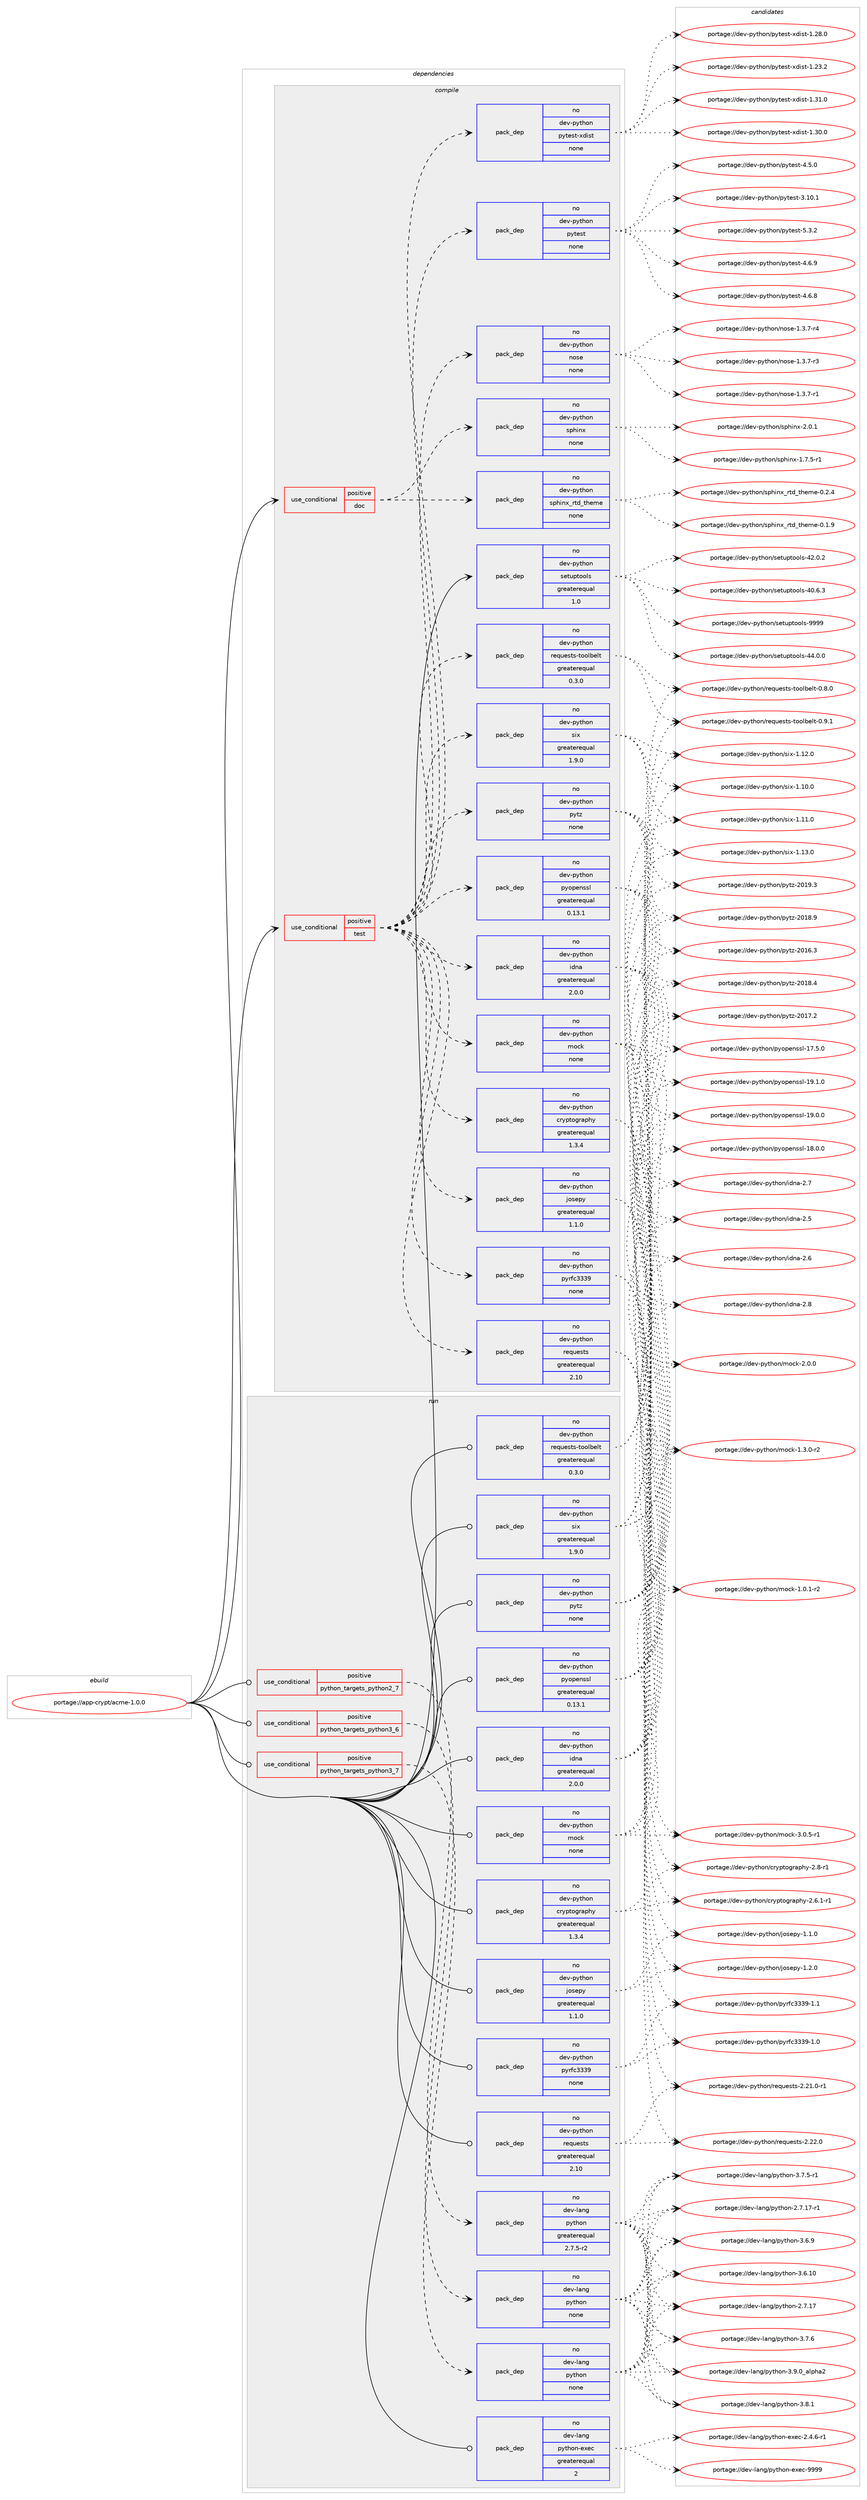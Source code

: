 digraph prolog {

# *************
# Graph options
# *************

newrank=true;
concentrate=true;
compound=true;
graph [rankdir=LR,fontname=Helvetica,fontsize=10,ranksep=1.5];#, ranksep=2.5, nodesep=0.2];
edge  [arrowhead=vee];
node  [fontname=Helvetica,fontsize=10];

# **********
# The ebuild
# **********

subgraph cluster_leftcol {
color=gray;
label=<<i>ebuild</i>>;
id [label="portage://app-crypt/acme-1.0.0", color=red, width=4, href="../app-crypt/acme-1.0.0.svg"];
}

# ****************
# The dependencies
# ****************

subgraph cluster_midcol {
color=gray;
label=<<i>dependencies</i>>;
subgraph cluster_compile {
fillcolor="#eeeeee";
style=filled;
label=<<i>compile</i>>;
subgraph cond151741 {
dependency644064 [label=<<TABLE BORDER="0" CELLBORDER="1" CELLSPACING="0" CELLPADDING="4"><TR><TD ROWSPAN="3" CELLPADDING="10">use_conditional</TD></TR><TR><TD>positive</TD></TR><TR><TD>doc</TD></TR></TABLE>>, shape=none, color=red];
subgraph pack483748 {
dependency644065 [label=<<TABLE BORDER="0" CELLBORDER="1" CELLSPACING="0" CELLPADDING="4" WIDTH="220"><TR><TD ROWSPAN="6" CELLPADDING="30">pack_dep</TD></TR><TR><TD WIDTH="110">no</TD></TR><TR><TD>dev-python</TD></TR><TR><TD>sphinx</TD></TR><TR><TD>none</TD></TR><TR><TD></TD></TR></TABLE>>, shape=none, color=blue];
}
dependency644064:e -> dependency644065:w [weight=20,style="dashed",arrowhead="vee"];
subgraph pack483749 {
dependency644066 [label=<<TABLE BORDER="0" CELLBORDER="1" CELLSPACING="0" CELLPADDING="4" WIDTH="220"><TR><TD ROWSPAN="6" CELLPADDING="30">pack_dep</TD></TR><TR><TD WIDTH="110">no</TD></TR><TR><TD>dev-python</TD></TR><TR><TD>sphinx_rtd_theme</TD></TR><TR><TD>none</TD></TR><TR><TD></TD></TR></TABLE>>, shape=none, color=blue];
}
dependency644064:e -> dependency644066:w [weight=20,style="dashed",arrowhead="vee"];
}
id:e -> dependency644064:w [weight=20,style="solid",arrowhead="vee"];
subgraph cond151742 {
dependency644067 [label=<<TABLE BORDER="0" CELLBORDER="1" CELLSPACING="0" CELLPADDING="4"><TR><TD ROWSPAN="3" CELLPADDING="10">use_conditional</TD></TR><TR><TD>positive</TD></TR><TR><TD>test</TD></TR></TABLE>>, shape=none, color=red];
subgraph pack483750 {
dependency644068 [label=<<TABLE BORDER="0" CELLBORDER="1" CELLSPACING="0" CELLPADDING="4" WIDTH="220"><TR><TD ROWSPAN="6" CELLPADDING="30">pack_dep</TD></TR><TR><TD WIDTH="110">no</TD></TR><TR><TD>dev-python</TD></TR><TR><TD>cryptography</TD></TR><TR><TD>greaterequal</TD></TR><TR><TD>1.3.4</TD></TR></TABLE>>, shape=none, color=blue];
}
dependency644067:e -> dependency644068:w [weight=20,style="dashed",arrowhead="vee"];
subgraph pack483751 {
dependency644069 [label=<<TABLE BORDER="0" CELLBORDER="1" CELLSPACING="0" CELLPADDING="4" WIDTH="220"><TR><TD ROWSPAN="6" CELLPADDING="30">pack_dep</TD></TR><TR><TD WIDTH="110">no</TD></TR><TR><TD>dev-python</TD></TR><TR><TD>idna</TD></TR><TR><TD>greaterequal</TD></TR><TR><TD>2.0.0</TD></TR></TABLE>>, shape=none, color=blue];
}
dependency644067:e -> dependency644069:w [weight=20,style="dashed",arrowhead="vee"];
subgraph pack483752 {
dependency644070 [label=<<TABLE BORDER="0" CELLBORDER="1" CELLSPACING="0" CELLPADDING="4" WIDTH="220"><TR><TD ROWSPAN="6" CELLPADDING="30">pack_dep</TD></TR><TR><TD WIDTH="110">no</TD></TR><TR><TD>dev-python</TD></TR><TR><TD>josepy</TD></TR><TR><TD>greaterequal</TD></TR><TR><TD>1.1.0</TD></TR></TABLE>>, shape=none, color=blue];
}
dependency644067:e -> dependency644070:w [weight=20,style="dashed",arrowhead="vee"];
subgraph pack483753 {
dependency644071 [label=<<TABLE BORDER="0" CELLBORDER="1" CELLSPACING="0" CELLPADDING="4" WIDTH="220"><TR><TD ROWSPAN="6" CELLPADDING="30">pack_dep</TD></TR><TR><TD WIDTH="110">no</TD></TR><TR><TD>dev-python</TD></TR><TR><TD>mock</TD></TR><TR><TD>none</TD></TR><TR><TD></TD></TR></TABLE>>, shape=none, color=blue];
}
dependency644067:e -> dependency644071:w [weight=20,style="dashed",arrowhead="vee"];
subgraph pack483754 {
dependency644072 [label=<<TABLE BORDER="0" CELLBORDER="1" CELLSPACING="0" CELLPADDING="4" WIDTH="220"><TR><TD ROWSPAN="6" CELLPADDING="30">pack_dep</TD></TR><TR><TD WIDTH="110">no</TD></TR><TR><TD>dev-python</TD></TR><TR><TD>pyopenssl</TD></TR><TR><TD>greaterequal</TD></TR><TR><TD>0.13.1</TD></TR></TABLE>>, shape=none, color=blue];
}
dependency644067:e -> dependency644072:w [weight=20,style="dashed",arrowhead="vee"];
subgraph pack483755 {
dependency644073 [label=<<TABLE BORDER="0" CELLBORDER="1" CELLSPACING="0" CELLPADDING="4" WIDTH="220"><TR><TD ROWSPAN="6" CELLPADDING="30">pack_dep</TD></TR><TR><TD WIDTH="110">no</TD></TR><TR><TD>dev-python</TD></TR><TR><TD>pyrfc3339</TD></TR><TR><TD>none</TD></TR><TR><TD></TD></TR></TABLE>>, shape=none, color=blue];
}
dependency644067:e -> dependency644073:w [weight=20,style="dashed",arrowhead="vee"];
subgraph pack483756 {
dependency644074 [label=<<TABLE BORDER="0" CELLBORDER="1" CELLSPACING="0" CELLPADDING="4" WIDTH="220"><TR><TD ROWSPAN="6" CELLPADDING="30">pack_dep</TD></TR><TR><TD WIDTH="110">no</TD></TR><TR><TD>dev-python</TD></TR><TR><TD>pytz</TD></TR><TR><TD>none</TD></TR><TR><TD></TD></TR></TABLE>>, shape=none, color=blue];
}
dependency644067:e -> dependency644074:w [weight=20,style="dashed",arrowhead="vee"];
subgraph pack483757 {
dependency644075 [label=<<TABLE BORDER="0" CELLBORDER="1" CELLSPACING="0" CELLPADDING="4" WIDTH="220"><TR><TD ROWSPAN="6" CELLPADDING="30">pack_dep</TD></TR><TR><TD WIDTH="110">no</TD></TR><TR><TD>dev-python</TD></TR><TR><TD>requests</TD></TR><TR><TD>greaterequal</TD></TR><TR><TD>2.10</TD></TR></TABLE>>, shape=none, color=blue];
}
dependency644067:e -> dependency644075:w [weight=20,style="dashed",arrowhead="vee"];
subgraph pack483758 {
dependency644076 [label=<<TABLE BORDER="0" CELLBORDER="1" CELLSPACING="0" CELLPADDING="4" WIDTH="220"><TR><TD ROWSPAN="6" CELLPADDING="30">pack_dep</TD></TR><TR><TD WIDTH="110">no</TD></TR><TR><TD>dev-python</TD></TR><TR><TD>requests-toolbelt</TD></TR><TR><TD>greaterequal</TD></TR><TR><TD>0.3.0</TD></TR></TABLE>>, shape=none, color=blue];
}
dependency644067:e -> dependency644076:w [weight=20,style="dashed",arrowhead="vee"];
subgraph pack483759 {
dependency644077 [label=<<TABLE BORDER="0" CELLBORDER="1" CELLSPACING="0" CELLPADDING="4" WIDTH="220"><TR><TD ROWSPAN="6" CELLPADDING="30">pack_dep</TD></TR><TR><TD WIDTH="110">no</TD></TR><TR><TD>dev-python</TD></TR><TR><TD>six</TD></TR><TR><TD>greaterequal</TD></TR><TR><TD>1.9.0</TD></TR></TABLE>>, shape=none, color=blue];
}
dependency644067:e -> dependency644077:w [weight=20,style="dashed",arrowhead="vee"];
subgraph pack483760 {
dependency644078 [label=<<TABLE BORDER="0" CELLBORDER="1" CELLSPACING="0" CELLPADDING="4" WIDTH="220"><TR><TD ROWSPAN="6" CELLPADDING="30">pack_dep</TD></TR><TR><TD WIDTH="110">no</TD></TR><TR><TD>dev-python</TD></TR><TR><TD>nose</TD></TR><TR><TD>none</TD></TR><TR><TD></TD></TR></TABLE>>, shape=none, color=blue];
}
dependency644067:e -> dependency644078:w [weight=20,style="dashed",arrowhead="vee"];
subgraph pack483761 {
dependency644079 [label=<<TABLE BORDER="0" CELLBORDER="1" CELLSPACING="0" CELLPADDING="4" WIDTH="220"><TR><TD ROWSPAN="6" CELLPADDING="30">pack_dep</TD></TR><TR><TD WIDTH="110">no</TD></TR><TR><TD>dev-python</TD></TR><TR><TD>pytest</TD></TR><TR><TD>none</TD></TR><TR><TD></TD></TR></TABLE>>, shape=none, color=blue];
}
dependency644067:e -> dependency644079:w [weight=20,style="dashed",arrowhead="vee"];
subgraph pack483762 {
dependency644080 [label=<<TABLE BORDER="0" CELLBORDER="1" CELLSPACING="0" CELLPADDING="4" WIDTH="220"><TR><TD ROWSPAN="6" CELLPADDING="30">pack_dep</TD></TR><TR><TD WIDTH="110">no</TD></TR><TR><TD>dev-python</TD></TR><TR><TD>pytest-xdist</TD></TR><TR><TD>none</TD></TR><TR><TD></TD></TR></TABLE>>, shape=none, color=blue];
}
dependency644067:e -> dependency644080:w [weight=20,style="dashed",arrowhead="vee"];
}
id:e -> dependency644067:w [weight=20,style="solid",arrowhead="vee"];
subgraph pack483763 {
dependency644081 [label=<<TABLE BORDER="0" CELLBORDER="1" CELLSPACING="0" CELLPADDING="4" WIDTH="220"><TR><TD ROWSPAN="6" CELLPADDING="30">pack_dep</TD></TR><TR><TD WIDTH="110">no</TD></TR><TR><TD>dev-python</TD></TR><TR><TD>setuptools</TD></TR><TR><TD>greaterequal</TD></TR><TR><TD>1.0</TD></TR></TABLE>>, shape=none, color=blue];
}
id:e -> dependency644081:w [weight=20,style="solid",arrowhead="vee"];
}
subgraph cluster_compileandrun {
fillcolor="#eeeeee";
style=filled;
label=<<i>compile and run</i>>;
}
subgraph cluster_run {
fillcolor="#eeeeee";
style=filled;
label=<<i>run</i>>;
subgraph cond151743 {
dependency644082 [label=<<TABLE BORDER="0" CELLBORDER="1" CELLSPACING="0" CELLPADDING="4"><TR><TD ROWSPAN="3" CELLPADDING="10">use_conditional</TD></TR><TR><TD>positive</TD></TR><TR><TD>python_targets_python2_7</TD></TR></TABLE>>, shape=none, color=red];
subgraph pack483764 {
dependency644083 [label=<<TABLE BORDER="0" CELLBORDER="1" CELLSPACING="0" CELLPADDING="4" WIDTH="220"><TR><TD ROWSPAN="6" CELLPADDING="30">pack_dep</TD></TR><TR><TD WIDTH="110">no</TD></TR><TR><TD>dev-lang</TD></TR><TR><TD>python</TD></TR><TR><TD>greaterequal</TD></TR><TR><TD>2.7.5-r2</TD></TR></TABLE>>, shape=none, color=blue];
}
dependency644082:e -> dependency644083:w [weight=20,style="dashed",arrowhead="vee"];
}
id:e -> dependency644082:w [weight=20,style="solid",arrowhead="odot"];
subgraph cond151744 {
dependency644084 [label=<<TABLE BORDER="0" CELLBORDER="1" CELLSPACING="0" CELLPADDING="4"><TR><TD ROWSPAN="3" CELLPADDING="10">use_conditional</TD></TR><TR><TD>positive</TD></TR><TR><TD>python_targets_python3_6</TD></TR></TABLE>>, shape=none, color=red];
subgraph pack483765 {
dependency644085 [label=<<TABLE BORDER="0" CELLBORDER="1" CELLSPACING="0" CELLPADDING="4" WIDTH="220"><TR><TD ROWSPAN="6" CELLPADDING="30">pack_dep</TD></TR><TR><TD WIDTH="110">no</TD></TR><TR><TD>dev-lang</TD></TR><TR><TD>python</TD></TR><TR><TD>none</TD></TR><TR><TD></TD></TR></TABLE>>, shape=none, color=blue];
}
dependency644084:e -> dependency644085:w [weight=20,style="dashed",arrowhead="vee"];
}
id:e -> dependency644084:w [weight=20,style="solid",arrowhead="odot"];
subgraph cond151745 {
dependency644086 [label=<<TABLE BORDER="0" CELLBORDER="1" CELLSPACING="0" CELLPADDING="4"><TR><TD ROWSPAN="3" CELLPADDING="10">use_conditional</TD></TR><TR><TD>positive</TD></TR><TR><TD>python_targets_python3_7</TD></TR></TABLE>>, shape=none, color=red];
subgraph pack483766 {
dependency644087 [label=<<TABLE BORDER="0" CELLBORDER="1" CELLSPACING="0" CELLPADDING="4" WIDTH="220"><TR><TD ROWSPAN="6" CELLPADDING="30">pack_dep</TD></TR><TR><TD WIDTH="110">no</TD></TR><TR><TD>dev-lang</TD></TR><TR><TD>python</TD></TR><TR><TD>none</TD></TR><TR><TD></TD></TR></TABLE>>, shape=none, color=blue];
}
dependency644086:e -> dependency644087:w [weight=20,style="dashed",arrowhead="vee"];
}
id:e -> dependency644086:w [weight=20,style="solid",arrowhead="odot"];
subgraph pack483767 {
dependency644088 [label=<<TABLE BORDER="0" CELLBORDER="1" CELLSPACING="0" CELLPADDING="4" WIDTH="220"><TR><TD ROWSPAN="6" CELLPADDING="30">pack_dep</TD></TR><TR><TD WIDTH="110">no</TD></TR><TR><TD>dev-lang</TD></TR><TR><TD>python-exec</TD></TR><TR><TD>greaterequal</TD></TR><TR><TD>2</TD></TR></TABLE>>, shape=none, color=blue];
}
id:e -> dependency644088:w [weight=20,style="solid",arrowhead="odot"];
subgraph pack483768 {
dependency644089 [label=<<TABLE BORDER="0" CELLBORDER="1" CELLSPACING="0" CELLPADDING="4" WIDTH="220"><TR><TD ROWSPAN="6" CELLPADDING="30">pack_dep</TD></TR><TR><TD WIDTH="110">no</TD></TR><TR><TD>dev-python</TD></TR><TR><TD>cryptography</TD></TR><TR><TD>greaterequal</TD></TR><TR><TD>1.3.4</TD></TR></TABLE>>, shape=none, color=blue];
}
id:e -> dependency644089:w [weight=20,style="solid",arrowhead="odot"];
subgraph pack483769 {
dependency644090 [label=<<TABLE BORDER="0" CELLBORDER="1" CELLSPACING="0" CELLPADDING="4" WIDTH="220"><TR><TD ROWSPAN="6" CELLPADDING="30">pack_dep</TD></TR><TR><TD WIDTH="110">no</TD></TR><TR><TD>dev-python</TD></TR><TR><TD>idna</TD></TR><TR><TD>greaterequal</TD></TR><TR><TD>2.0.0</TD></TR></TABLE>>, shape=none, color=blue];
}
id:e -> dependency644090:w [weight=20,style="solid",arrowhead="odot"];
subgraph pack483770 {
dependency644091 [label=<<TABLE BORDER="0" CELLBORDER="1" CELLSPACING="0" CELLPADDING="4" WIDTH="220"><TR><TD ROWSPAN="6" CELLPADDING="30">pack_dep</TD></TR><TR><TD WIDTH="110">no</TD></TR><TR><TD>dev-python</TD></TR><TR><TD>josepy</TD></TR><TR><TD>greaterequal</TD></TR><TR><TD>1.1.0</TD></TR></TABLE>>, shape=none, color=blue];
}
id:e -> dependency644091:w [weight=20,style="solid",arrowhead="odot"];
subgraph pack483771 {
dependency644092 [label=<<TABLE BORDER="0" CELLBORDER="1" CELLSPACING="0" CELLPADDING="4" WIDTH="220"><TR><TD ROWSPAN="6" CELLPADDING="30">pack_dep</TD></TR><TR><TD WIDTH="110">no</TD></TR><TR><TD>dev-python</TD></TR><TR><TD>mock</TD></TR><TR><TD>none</TD></TR><TR><TD></TD></TR></TABLE>>, shape=none, color=blue];
}
id:e -> dependency644092:w [weight=20,style="solid",arrowhead="odot"];
subgraph pack483772 {
dependency644093 [label=<<TABLE BORDER="0" CELLBORDER="1" CELLSPACING="0" CELLPADDING="4" WIDTH="220"><TR><TD ROWSPAN="6" CELLPADDING="30">pack_dep</TD></TR><TR><TD WIDTH="110">no</TD></TR><TR><TD>dev-python</TD></TR><TR><TD>pyopenssl</TD></TR><TR><TD>greaterequal</TD></TR><TR><TD>0.13.1</TD></TR></TABLE>>, shape=none, color=blue];
}
id:e -> dependency644093:w [weight=20,style="solid",arrowhead="odot"];
subgraph pack483773 {
dependency644094 [label=<<TABLE BORDER="0" CELLBORDER="1" CELLSPACING="0" CELLPADDING="4" WIDTH="220"><TR><TD ROWSPAN="6" CELLPADDING="30">pack_dep</TD></TR><TR><TD WIDTH="110">no</TD></TR><TR><TD>dev-python</TD></TR><TR><TD>pyrfc3339</TD></TR><TR><TD>none</TD></TR><TR><TD></TD></TR></TABLE>>, shape=none, color=blue];
}
id:e -> dependency644094:w [weight=20,style="solid",arrowhead="odot"];
subgraph pack483774 {
dependency644095 [label=<<TABLE BORDER="0" CELLBORDER="1" CELLSPACING="0" CELLPADDING="4" WIDTH="220"><TR><TD ROWSPAN="6" CELLPADDING="30">pack_dep</TD></TR><TR><TD WIDTH="110">no</TD></TR><TR><TD>dev-python</TD></TR><TR><TD>pytz</TD></TR><TR><TD>none</TD></TR><TR><TD></TD></TR></TABLE>>, shape=none, color=blue];
}
id:e -> dependency644095:w [weight=20,style="solid",arrowhead="odot"];
subgraph pack483775 {
dependency644096 [label=<<TABLE BORDER="0" CELLBORDER="1" CELLSPACING="0" CELLPADDING="4" WIDTH="220"><TR><TD ROWSPAN="6" CELLPADDING="30">pack_dep</TD></TR><TR><TD WIDTH="110">no</TD></TR><TR><TD>dev-python</TD></TR><TR><TD>requests</TD></TR><TR><TD>greaterequal</TD></TR><TR><TD>2.10</TD></TR></TABLE>>, shape=none, color=blue];
}
id:e -> dependency644096:w [weight=20,style="solid",arrowhead="odot"];
subgraph pack483776 {
dependency644097 [label=<<TABLE BORDER="0" CELLBORDER="1" CELLSPACING="0" CELLPADDING="4" WIDTH="220"><TR><TD ROWSPAN="6" CELLPADDING="30">pack_dep</TD></TR><TR><TD WIDTH="110">no</TD></TR><TR><TD>dev-python</TD></TR><TR><TD>requests-toolbelt</TD></TR><TR><TD>greaterequal</TD></TR><TR><TD>0.3.0</TD></TR></TABLE>>, shape=none, color=blue];
}
id:e -> dependency644097:w [weight=20,style="solid",arrowhead="odot"];
subgraph pack483777 {
dependency644098 [label=<<TABLE BORDER="0" CELLBORDER="1" CELLSPACING="0" CELLPADDING="4" WIDTH="220"><TR><TD ROWSPAN="6" CELLPADDING="30">pack_dep</TD></TR><TR><TD WIDTH="110">no</TD></TR><TR><TD>dev-python</TD></TR><TR><TD>six</TD></TR><TR><TD>greaterequal</TD></TR><TR><TD>1.9.0</TD></TR></TABLE>>, shape=none, color=blue];
}
id:e -> dependency644098:w [weight=20,style="solid",arrowhead="odot"];
}
}

# **************
# The candidates
# **************

subgraph cluster_choices {
rank=same;
color=gray;
label=<<i>candidates</i>>;

subgraph choice483748 {
color=black;
nodesep=1;
choice1001011184511212111610411111047115112104105110120455046484649 [label="portage://dev-python/sphinx-2.0.1", color=red, width=4,href="../dev-python/sphinx-2.0.1.svg"];
choice10010111845112121116104111110471151121041051101204549465546534511449 [label="portage://dev-python/sphinx-1.7.5-r1", color=red, width=4,href="../dev-python/sphinx-1.7.5-r1.svg"];
dependency644065:e -> choice1001011184511212111610411111047115112104105110120455046484649:w [style=dotted,weight="100"];
dependency644065:e -> choice10010111845112121116104111110471151121041051101204549465546534511449:w [style=dotted,weight="100"];
}
subgraph choice483749 {
color=black;
nodesep=1;
choice10010111845112121116104111110471151121041051101209511411610095116104101109101454846504652 [label="portage://dev-python/sphinx_rtd_theme-0.2.4", color=red, width=4,href="../dev-python/sphinx_rtd_theme-0.2.4.svg"];
choice10010111845112121116104111110471151121041051101209511411610095116104101109101454846494657 [label="portage://dev-python/sphinx_rtd_theme-0.1.9", color=red, width=4,href="../dev-python/sphinx_rtd_theme-0.1.9.svg"];
dependency644066:e -> choice10010111845112121116104111110471151121041051101209511411610095116104101109101454846504652:w [style=dotted,weight="100"];
dependency644066:e -> choice10010111845112121116104111110471151121041051101209511411610095116104101109101454846494657:w [style=dotted,weight="100"];
}
subgraph choice483750 {
color=black;
nodesep=1;
choice10010111845112121116104111110479911412111211611110311497112104121455046564511449 [label="portage://dev-python/cryptography-2.8-r1", color=red, width=4,href="../dev-python/cryptography-2.8-r1.svg"];
choice100101118451121211161041111104799114121112116111103114971121041214550465446494511449 [label="portage://dev-python/cryptography-2.6.1-r1", color=red, width=4,href="../dev-python/cryptography-2.6.1-r1.svg"];
dependency644068:e -> choice10010111845112121116104111110479911412111211611110311497112104121455046564511449:w [style=dotted,weight="100"];
dependency644068:e -> choice100101118451121211161041111104799114121112116111103114971121041214550465446494511449:w [style=dotted,weight="100"];
}
subgraph choice483751 {
color=black;
nodesep=1;
choice10010111845112121116104111110471051001109745504656 [label="portage://dev-python/idna-2.8", color=red, width=4,href="../dev-python/idna-2.8.svg"];
choice10010111845112121116104111110471051001109745504655 [label="portage://dev-python/idna-2.7", color=red, width=4,href="../dev-python/idna-2.7.svg"];
choice10010111845112121116104111110471051001109745504654 [label="portage://dev-python/idna-2.6", color=red, width=4,href="../dev-python/idna-2.6.svg"];
choice10010111845112121116104111110471051001109745504653 [label="portage://dev-python/idna-2.5", color=red, width=4,href="../dev-python/idna-2.5.svg"];
dependency644069:e -> choice10010111845112121116104111110471051001109745504656:w [style=dotted,weight="100"];
dependency644069:e -> choice10010111845112121116104111110471051001109745504655:w [style=dotted,weight="100"];
dependency644069:e -> choice10010111845112121116104111110471051001109745504654:w [style=dotted,weight="100"];
dependency644069:e -> choice10010111845112121116104111110471051001109745504653:w [style=dotted,weight="100"];
}
subgraph choice483752 {
color=black;
nodesep=1;
choice1001011184511212111610411111047106111115101112121454946504648 [label="portage://dev-python/josepy-1.2.0", color=red, width=4,href="../dev-python/josepy-1.2.0.svg"];
choice1001011184511212111610411111047106111115101112121454946494648 [label="portage://dev-python/josepy-1.1.0", color=red, width=4,href="../dev-python/josepy-1.1.0.svg"];
dependency644070:e -> choice1001011184511212111610411111047106111115101112121454946504648:w [style=dotted,weight="100"];
dependency644070:e -> choice1001011184511212111610411111047106111115101112121454946494648:w [style=dotted,weight="100"];
}
subgraph choice483753 {
color=black;
nodesep=1;
choice1001011184511212111610411111047109111991074551464846534511449 [label="portage://dev-python/mock-3.0.5-r1", color=red, width=4,href="../dev-python/mock-3.0.5-r1.svg"];
choice100101118451121211161041111104710911199107455046484648 [label="portage://dev-python/mock-2.0.0", color=red, width=4,href="../dev-python/mock-2.0.0.svg"];
choice1001011184511212111610411111047109111991074549465146484511450 [label="portage://dev-python/mock-1.3.0-r2", color=red, width=4,href="../dev-python/mock-1.3.0-r2.svg"];
choice1001011184511212111610411111047109111991074549464846494511450 [label="portage://dev-python/mock-1.0.1-r2", color=red, width=4,href="../dev-python/mock-1.0.1-r2.svg"];
dependency644071:e -> choice1001011184511212111610411111047109111991074551464846534511449:w [style=dotted,weight="100"];
dependency644071:e -> choice100101118451121211161041111104710911199107455046484648:w [style=dotted,weight="100"];
dependency644071:e -> choice1001011184511212111610411111047109111991074549465146484511450:w [style=dotted,weight="100"];
dependency644071:e -> choice1001011184511212111610411111047109111991074549464846494511450:w [style=dotted,weight="100"];
}
subgraph choice483754 {
color=black;
nodesep=1;
choice100101118451121211161041111104711212111111210111011511510845495746494648 [label="portage://dev-python/pyopenssl-19.1.0", color=red, width=4,href="../dev-python/pyopenssl-19.1.0.svg"];
choice100101118451121211161041111104711212111111210111011511510845495746484648 [label="portage://dev-python/pyopenssl-19.0.0", color=red, width=4,href="../dev-python/pyopenssl-19.0.0.svg"];
choice100101118451121211161041111104711212111111210111011511510845495646484648 [label="portage://dev-python/pyopenssl-18.0.0", color=red, width=4,href="../dev-python/pyopenssl-18.0.0.svg"];
choice100101118451121211161041111104711212111111210111011511510845495546534648 [label="portage://dev-python/pyopenssl-17.5.0", color=red, width=4,href="../dev-python/pyopenssl-17.5.0.svg"];
dependency644072:e -> choice100101118451121211161041111104711212111111210111011511510845495746494648:w [style=dotted,weight="100"];
dependency644072:e -> choice100101118451121211161041111104711212111111210111011511510845495746484648:w [style=dotted,weight="100"];
dependency644072:e -> choice100101118451121211161041111104711212111111210111011511510845495646484648:w [style=dotted,weight="100"];
dependency644072:e -> choice100101118451121211161041111104711212111111210111011511510845495546534648:w [style=dotted,weight="100"];
}
subgraph choice483755 {
color=black;
nodesep=1;
choice1001011184511212111610411111047112121114102995151515745494649 [label="portage://dev-python/pyrfc3339-1.1", color=red, width=4,href="../dev-python/pyrfc3339-1.1.svg"];
choice1001011184511212111610411111047112121114102995151515745494648 [label="portage://dev-python/pyrfc3339-1.0", color=red, width=4,href="../dev-python/pyrfc3339-1.0.svg"];
dependency644073:e -> choice1001011184511212111610411111047112121114102995151515745494649:w [style=dotted,weight="100"];
dependency644073:e -> choice1001011184511212111610411111047112121114102995151515745494648:w [style=dotted,weight="100"];
}
subgraph choice483756 {
color=black;
nodesep=1;
choice100101118451121211161041111104711212111612245504849574651 [label="portage://dev-python/pytz-2019.3", color=red, width=4,href="../dev-python/pytz-2019.3.svg"];
choice100101118451121211161041111104711212111612245504849564657 [label="portage://dev-python/pytz-2018.9", color=red, width=4,href="../dev-python/pytz-2018.9.svg"];
choice100101118451121211161041111104711212111612245504849564652 [label="portage://dev-python/pytz-2018.4", color=red, width=4,href="../dev-python/pytz-2018.4.svg"];
choice100101118451121211161041111104711212111612245504849554650 [label="portage://dev-python/pytz-2017.2", color=red, width=4,href="../dev-python/pytz-2017.2.svg"];
choice100101118451121211161041111104711212111612245504849544651 [label="portage://dev-python/pytz-2016.3", color=red, width=4,href="../dev-python/pytz-2016.3.svg"];
dependency644074:e -> choice100101118451121211161041111104711212111612245504849574651:w [style=dotted,weight="100"];
dependency644074:e -> choice100101118451121211161041111104711212111612245504849564657:w [style=dotted,weight="100"];
dependency644074:e -> choice100101118451121211161041111104711212111612245504849564652:w [style=dotted,weight="100"];
dependency644074:e -> choice100101118451121211161041111104711212111612245504849554650:w [style=dotted,weight="100"];
dependency644074:e -> choice100101118451121211161041111104711212111612245504849544651:w [style=dotted,weight="100"];
}
subgraph choice483757 {
color=black;
nodesep=1;
choice100101118451121211161041111104711410111311710111511611545504650504648 [label="portage://dev-python/requests-2.22.0", color=red, width=4,href="../dev-python/requests-2.22.0.svg"];
choice1001011184511212111610411111047114101113117101115116115455046504946484511449 [label="portage://dev-python/requests-2.21.0-r1", color=red, width=4,href="../dev-python/requests-2.21.0-r1.svg"];
dependency644075:e -> choice100101118451121211161041111104711410111311710111511611545504650504648:w [style=dotted,weight="100"];
dependency644075:e -> choice1001011184511212111610411111047114101113117101115116115455046504946484511449:w [style=dotted,weight="100"];
}
subgraph choice483758 {
color=black;
nodesep=1;
choice10010111845112121116104111110471141011131171011151161154511611111110898101108116454846574649 [label="portage://dev-python/requests-toolbelt-0.9.1", color=red, width=4,href="../dev-python/requests-toolbelt-0.9.1.svg"];
choice10010111845112121116104111110471141011131171011151161154511611111110898101108116454846564648 [label="portage://dev-python/requests-toolbelt-0.8.0", color=red, width=4,href="../dev-python/requests-toolbelt-0.8.0.svg"];
dependency644076:e -> choice10010111845112121116104111110471141011131171011151161154511611111110898101108116454846574649:w [style=dotted,weight="100"];
dependency644076:e -> choice10010111845112121116104111110471141011131171011151161154511611111110898101108116454846564648:w [style=dotted,weight="100"];
}
subgraph choice483759 {
color=black;
nodesep=1;
choice100101118451121211161041111104711510512045494649514648 [label="portage://dev-python/six-1.13.0", color=red, width=4,href="../dev-python/six-1.13.0.svg"];
choice100101118451121211161041111104711510512045494649504648 [label="portage://dev-python/six-1.12.0", color=red, width=4,href="../dev-python/six-1.12.0.svg"];
choice100101118451121211161041111104711510512045494649494648 [label="portage://dev-python/six-1.11.0", color=red, width=4,href="../dev-python/six-1.11.0.svg"];
choice100101118451121211161041111104711510512045494649484648 [label="portage://dev-python/six-1.10.0", color=red, width=4,href="../dev-python/six-1.10.0.svg"];
dependency644077:e -> choice100101118451121211161041111104711510512045494649514648:w [style=dotted,weight="100"];
dependency644077:e -> choice100101118451121211161041111104711510512045494649504648:w [style=dotted,weight="100"];
dependency644077:e -> choice100101118451121211161041111104711510512045494649494648:w [style=dotted,weight="100"];
dependency644077:e -> choice100101118451121211161041111104711510512045494649484648:w [style=dotted,weight="100"];
}
subgraph choice483760 {
color=black;
nodesep=1;
choice10010111845112121116104111110471101111151014549465146554511452 [label="portage://dev-python/nose-1.3.7-r4", color=red, width=4,href="../dev-python/nose-1.3.7-r4.svg"];
choice10010111845112121116104111110471101111151014549465146554511451 [label="portage://dev-python/nose-1.3.7-r3", color=red, width=4,href="../dev-python/nose-1.3.7-r3.svg"];
choice10010111845112121116104111110471101111151014549465146554511449 [label="portage://dev-python/nose-1.3.7-r1", color=red, width=4,href="../dev-python/nose-1.3.7-r1.svg"];
dependency644078:e -> choice10010111845112121116104111110471101111151014549465146554511452:w [style=dotted,weight="100"];
dependency644078:e -> choice10010111845112121116104111110471101111151014549465146554511451:w [style=dotted,weight="100"];
dependency644078:e -> choice10010111845112121116104111110471101111151014549465146554511449:w [style=dotted,weight="100"];
}
subgraph choice483761 {
color=black;
nodesep=1;
choice1001011184511212111610411111047112121116101115116455346514650 [label="portage://dev-python/pytest-5.3.2", color=red, width=4,href="../dev-python/pytest-5.3.2.svg"];
choice1001011184511212111610411111047112121116101115116455246544657 [label="portage://dev-python/pytest-4.6.9", color=red, width=4,href="../dev-python/pytest-4.6.9.svg"];
choice1001011184511212111610411111047112121116101115116455246544656 [label="portage://dev-python/pytest-4.6.8", color=red, width=4,href="../dev-python/pytest-4.6.8.svg"];
choice1001011184511212111610411111047112121116101115116455246534648 [label="portage://dev-python/pytest-4.5.0", color=red, width=4,href="../dev-python/pytest-4.5.0.svg"];
choice100101118451121211161041111104711212111610111511645514649484649 [label="portage://dev-python/pytest-3.10.1", color=red, width=4,href="../dev-python/pytest-3.10.1.svg"];
dependency644079:e -> choice1001011184511212111610411111047112121116101115116455346514650:w [style=dotted,weight="100"];
dependency644079:e -> choice1001011184511212111610411111047112121116101115116455246544657:w [style=dotted,weight="100"];
dependency644079:e -> choice1001011184511212111610411111047112121116101115116455246544656:w [style=dotted,weight="100"];
dependency644079:e -> choice1001011184511212111610411111047112121116101115116455246534648:w [style=dotted,weight="100"];
dependency644079:e -> choice100101118451121211161041111104711212111610111511645514649484649:w [style=dotted,weight="100"];
}
subgraph choice483762 {
color=black;
nodesep=1;
choice10010111845112121116104111110471121211161011151164512010010511511645494651494648 [label="portage://dev-python/pytest-xdist-1.31.0", color=red, width=4,href="../dev-python/pytest-xdist-1.31.0.svg"];
choice10010111845112121116104111110471121211161011151164512010010511511645494651484648 [label="portage://dev-python/pytest-xdist-1.30.0", color=red, width=4,href="../dev-python/pytest-xdist-1.30.0.svg"];
choice10010111845112121116104111110471121211161011151164512010010511511645494650564648 [label="portage://dev-python/pytest-xdist-1.28.0", color=red, width=4,href="../dev-python/pytest-xdist-1.28.0.svg"];
choice10010111845112121116104111110471121211161011151164512010010511511645494650514650 [label="portage://dev-python/pytest-xdist-1.23.2", color=red, width=4,href="../dev-python/pytest-xdist-1.23.2.svg"];
dependency644080:e -> choice10010111845112121116104111110471121211161011151164512010010511511645494651494648:w [style=dotted,weight="100"];
dependency644080:e -> choice10010111845112121116104111110471121211161011151164512010010511511645494651484648:w [style=dotted,weight="100"];
dependency644080:e -> choice10010111845112121116104111110471121211161011151164512010010511511645494650564648:w [style=dotted,weight="100"];
dependency644080:e -> choice10010111845112121116104111110471121211161011151164512010010511511645494650514650:w [style=dotted,weight="100"];
}
subgraph choice483763 {
color=black;
nodesep=1;
choice10010111845112121116104111110471151011161171121161111111081154557575757 [label="portage://dev-python/setuptools-9999", color=red, width=4,href="../dev-python/setuptools-9999.svg"];
choice100101118451121211161041111104711510111611711211611111110811545525246484648 [label="portage://dev-python/setuptools-44.0.0", color=red, width=4,href="../dev-python/setuptools-44.0.0.svg"];
choice100101118451121211161041111104711510111611711211611111110811545525046484650 [label="portage://dev-python/setuptools-42.0.2", color=red, width=4,href="../dev-python/setuptools-42.0.2.svg"];
choice100101118451121211161041111104711510111611711211611111110811545524846544651 [label="portage://dev-python/setuptools-40.6.3", color=red, width=4,href="../dev-python/setuptools-40.6.3.svg"];
dependency644081:e -> choice10010111845112121116104111110471151011161171121161111111081154557575757:w [style=dotted,weight="100"];
dependency644081:e -> choice100101118451121211161041111104711510111611711211611111110811545525246484648:w [style=dotted,weight="100"];
dependency644081:e -> choice100101118451121211161041111104711510111611711211611111110811545525046484650:w [style=dotted,weight="100"];
dependency644081:e -> choice100101118451121211161041111104711510111611711211611111110811545524846544651:w [style=dotted,weight="100"];
}
subgraph choice483764 {
color=black;
nodesep=1;
choice10010111845108971101034711212111610411111045514657464895971081121049750 [label="portage://dev-lang/python-3.9.0_alpha2", color=red, width=4,href="../dev-lang/python-3.9.0_alpha2.svg"];
choice100101118451089711010347112121116104111110455146564649 [label="portage://dev-lang/python-3.8.1", color=red, width=4,href="../dev-lang/python-3.8.1.svg"];
choice100101118451089711010347112121116104111110455146554654 [label="portage://dev-lang/python-3.7.6", color=red, width=4,href="../dev-lang/python-3.7.6.svg"];
choice1001011184510897110103471121211161041111104551465546534511449 [label="portage://dev-lang/python-3.7.5-r1", color=red, width=4,href="../dev-lang/python-3.7.5-r1.svg"];
choice100101118451089711010347112121116104111110455146544657 [label="portage://dev-lang/python-3.6.9", color=red, width=4,href="../dev-lang/python-3.6.9.svg"];
choice10010111845108971101034711212111610411111045514654464948 [label="portage://dev-lang/python-3.6.10", color=red, width=4,href="../dev-lang/python-3.6.10.svg"];
choice100101118451089711010347112121116104111110455046554649554511449 [label="portage://dev-lang/python-2.7.17-r1", color=red, width=4,href="../dev-lang/python-2.7.17-r1.svg"];
choice10010111845108971101034711212111610411111045504655464955 [label="portage://dev-lang/python-2.7.17", color=red, width=4,href="../dev-lang/python-2.7.17.svg"];
dependency644083:e -> choice10010111845108971101034711212111610411111045514657464895971081121049750:w [style=dotted,weight="100"];
dependency644083:e -> choice100101118451089711010347112121116104111110455146564649:w [style=dotted,weight="100"];
dependency644083:e -> choice100101118451089711010347112121116104111110455146554654:w [style=dotted,weight="100"];
dependency644083:e -> choice1001011184510897110103471121211161041111104551465546534511449:w [style=dotted,weight="100"];
dependency644083:e -> choice100101118451089711010347112121116104111110455146544657:w [style=dotted,weight="100"];
dependency644083:e -> choice10010111845108971101034711212111610411111045514654464948:w [style=dotted,weight="100"];
dependency644083:e -> choice100101118451089711010347112121116104111110455046554649554511449:w [style=dotted,weight="100"];
dependency644083:e -> choice10010111845108971101034711212111610411111045504655464955:w [style=dotted,weight="100"];
}
subgraph choice483765 {
color=black;
nodesep=1;
choice10010111845108971101034711212111610411111045514657464895971081121049750 [label="portage://dev-lang/python-3.9.0_alpha2", color=red, width=4,href="../dev-lang/python-3.9.0_alpha2.svg"];
choice100101118451089711010347112121116104111110455146564649 [label="portage://dev-lang/python-3.8.1", color=red, width=4,href="../dev-lang/python-3.8.1.svg"];
choice100101118451089711010347112121116104111110455146554654 [label="portage://dev-lang/python-3.7.6", color=red, width=4,href="../dev-lang/python-3.7.6.svg"];
choice1001011184510897110103471121211161041111104551465546534511449 [label="portage://dev-lang/python-3.7.5-r1", color=red, width=4,href="../dev-lang/python-3.7.5-r1.svg"];
choice100101118451089711010347112121116104111110455146544657 [label="portage://dev-lang/python-3.6.9", color=red, width=4,href="../dev-lang/python-3.6.9.svg"];
choice10010111845108971101034711212111610411111045514654464948 [label="portage://dev-lang/python-3.6.10", color=red, width=4,href="../dev-lang/python-3.6.10.svg"];
choice100101118451089711010347112121116104111110455046554649554511449 [label="portage://dev-lang/python-2.7.17-r1", color=red, width=4,href="../dev-lang/python-2.7.17-r1.svg"];
choice10010111845108971101034711212111610411111045504655464955 [label="portage://dev-lang/python-2.7.17", color=red, width=4,href="../dev-lang/python-2.7.17.svg"];
dependency644085:e -> choice10010111845108971101034711212111610411111045514657464895971081121049750:w [style=dotted,weight="100"];
dependency644085:e -> choice100101118451089711010347112121116104111110455146564649:w [style=dotted,weight="100"];
dependency644085:e -> choice100101118451089711010347112121116104111110455146554654:w [style=dotted,weight="100"];
dependency644085:e -> choice1001011184510897110103471121211161041111104551465546534511449:w [style=dotted,weight="100"];
dependency644085:e -> choice100101118451089711010347112121116104111110455146544657:w [style=dotted,weight="100"];
dependency644085:e -> choice10010111845108971101034711212111610411111045514654464948:w [style=dotted,weight="100"];
dependency644085:e -> choice100101118451089711010347112121116104111110455046554649554511449:w [style=dotted,weight="100"];
dependency644085:e -> choice10010111845108971101034711212111610411111045504655464955:w [style=dotted,weight="100"];
}
subgraph choice483766 {
color=black;
nodesep=1;
choice10010111845108971101034711212111610411111045514657464895971081121049750 [label="portage://dev-lang/python-3.9.0_alpha2", color=red, width=4,href="../dev-lang/python-3.9.0_alpha2.svg"];
choice100101118451089711010347112121116104111110455146564649 [label="portage://dev-lang/python-3.8.1", color=red, width=4,href="../dev-lang/python-3.8.1.svg"];
choice100101118451089711010347112121116104111110455146554654 [label="portage://dev-lang/python-3.7.6", color=red, width=4,href="../dev-lang/python-3.7.6.svg"];
choice1001011184510897110103471121211161041111104551465546534511449 [label="portage://dev-lang/python-3.7.5-r1", color=red, width=4,href="../dev-lang/python-3.7.5-r1.svg"];
choice100101118451089711010347112121116104111110455146544657 [label="portage://dev-lang/python-3.6.9", color=red, width=4,href="../dev-lang/python-3.6.9.svg"];
choice10010111845108971101034711212111610411111045514654464948 [label="portage://dev-lang/python-3.6.10", color=red, width=4,href="../dev-lang/python-3.6.10.svg"];
choice100101118451089711010347112121116104111110455046554649554511449 [label="portage://dev-lang/python-2.7.17-r1", color=red, width=4,href="../dev-lang/python-2.7.17-r1.svg"];
choice10010111845108971101034711212111610411111045504655464955 [label="portage://dev-lang/python-2.7.17", color=red, width=4,href="../dev-lang/python-2.7.17.svg"];
dependency644087:e -> choice10010111845108971101034711212111610411111045514657464895971081121049750:w [style=dotted,weight="100"];
dependency644087:e -> choice100101118451089711010347112121116104111110455146564649:w [style=dotted,weight="100"];
dependency644087:e -> choice100101118451089711010347112121116104111110455146554654:w [style=dotted,weight="100"];
dependency644087:e -> choice1001011184510897110103471121211161041111104551465546534511449:w [style=dotted,weight="100"];
dependency644087:e -> choice100101118451089711010347112121116104111110455146544657:w [style=dotted,weight="100"];
dependency644087:e -> choice10010111845108971101034711212111610411111045514654464948:w [style=dotted,weight="100"];
dependency644087:e -> choice100101118451089711010347112121116104111110455046554649554511449:w [style=dotted,weight="100"];
dependency644087:e -> choice10010111845108971101034711212111610411111045504655464955:w [style=dotted,weight="100"];
}
subgraph choice483767 {
color=black;
nodesep=1;
choice10010111845108971101034711212111610411111045101120101994557575757 [label="portage://dev-lang/python-exec-9999", color=red, width=4,href="../dev-lang/python-exec-9999.svg"];
choice10010111845108971101034711212111610411111045101120101994550465246544511449 [label="portage://dev-lang/python-exec-2.4.6-r1", color=red, width=4,href="../dev-lang/python-exec-2.4.6-r1.svg"];
dependency644088:e -> choice10010111845108971101034711212111610411111045101120101994557575757:w [style=dotted,weight="100"];
dependency644088:e -> choice10010111845108971101034711212111610411111045101120101994550465246544511449:w [style=dotted,weight="100"];
}
subgraph choice483768 {
color=black;
nodesep=1;
choice10010111845112121116104111110479911412111211611110311497112104121455046564511449 [label="portage://dev-python/cryptography-2.8-r1", color=red, width=4,href="../dev-python/cryptography-2.8-r1.svg"];
choice100101118451121211161041111104799114121112116111103114971121041214550465446494511449 [label="portage://dev-python/cryptography-2.6.1-r1", color=red, width=4,href="../dev-python/cryptography-2.6.1-r1.svg"];
dependency644089:e -> choice10010111845112121116104111110479911412111211611110311497112104121455046564511449:w [style=dotted,weight="100"];
dependency644089:e -> choice100101118451121211161041111104799114121112116111103114971121041214550465446494511449:w [style=dotted,weight="100"];
}
subgraph choice483769 {
color=black;
nodesep=1;
choice10010111845112121116104111110471051001109745504656 [label="portage://dev-python/idna-2.8", color=red, width=4,href="../dev-python/idna-2.8.svg"];
choice10010111845112121116104111110471051001109745504655 [label="portage://dev-python/idna-2.7", color=red, width=4,href="../dev-python/idna-2.7.svg"];
choice10010111845112121116104111110471051001109745504654 [label="portage://dev-python/idna-2.6", color=red, width=4,href="../dev-python/idna-2.6.svg"];
choice10010111845112121116104111110471051001109745504653 [label="portage://dev-python/idna-2.5", color=red, width=4,href="../dev-python/idna-2.5.svg"];
dependency644090:e -> choice10010111845112121116104111110471051001109745504656:w [style=dotted,weight="100"];
dependency644090:e -> choice10010111845112121116104111110471051001109745504655:w [style=dotted,weight="100"];
dependency644090:e -> choice10010111845112121116104111110471051001109745504654:w [style=dotted,weight="100"];
dependency644090:e -> choice10010111845112121116104111110471051001109745504653:w [style=dotted,weight="100"];
}
subgraph choice483770 {
color=black;
nodesep=1;
choice1001011184511212111610411111047106111115101112121454946504648 [label="portage://dev-python/josepy-1.2.0", color=red, width=4,href="../dev-python/josepy-1.2.0.svg"];
choice1001011184511212111610411111047106111115101112121454946494648 [label="portage://dev-python/josepy-1.1.0", color=red, width=4,href="../dev-python/josepy-1.1.0.svg"];
dependency644091:e -> choice1001011184511212111610411111047106111115101112121454946504648:w [style=dotted,weight="100"];
dependency644091:e -> choice1001011184511212111610411111047106111115101112121454946494648:w [style=dotted,weight="100"];
}
subgraph choice483771 {
color=black;
nodesep=1;
choice1001011184511212111610411111047109111991074551464846534511449 [label="portage://dev-python/mock-3.0.5-r1", color=red, width=4,href="../dev-python/mock-3.0.5-r1.svg"];
choice100101118451121211161041111104710911199107455046484648 [label="portage://dev-python/mock-2.0.0", color=red, width=4,href="../dev-python/mock-2.0.0.svg"];
choice1001011184511212111610411111047109111991074549465146484511450 [label="portage://dev-python/mock-1.3.0-r2", color=red, width=4,href="../dev-python/mock-1.3.0-r2.svg"];
choice1001011184511212111610411111047109111991074549464846494511450 [label="portage://dev-python/mock-1.0.1-r2", color=red, width=4,href="../dev-python/mock-1.0.1-r2.svg"];
dependency644092:e -> choice1001011184511212111610411111047109111991074551464846534511449:w [style=dotted,weight="100"];
dependency644092:e -> choice100101118451121211161041111104710911199107455046484648:w [style=dotted,weight="100"];
dependency644092:e -> choice1001011184511212111610411111047109111991074549465146484511450:w [style=dotted,weight="100"];
dependency644092:e -> choice1001011184511212111610411111047109111991074549464846494511450:w [style=dotted,weight="100"];
}
subgraph choice483772 {
color=black;
nodesep=1;
choice100101118451121211161041111104711212111111210111011511510845495746494648 [label="portage://dev-python/pyopenssl-19.1.0", color=red, width=4,href="../dev-python/pyopenssl-19.1.0.svg"];
choice100101118451121211161041111104711212111111210111011511510845495746484648 [label="portage://dev-python/pyopenssl-19.0.0", color=red, width=4,href="../dev-python/pyopenssl-19.0.0.svg"];
choice100101118451121211161041111104711212111111210111011511510845495646484648 [label="portage://dev-python/pyopenssl-18.0.0", color=red, width=4,href="../dev-python/pyopenssl-18.0.0.svg"];
choice100101118451121211161041111104711212111111210111011511510845495546534648 [label="portage://dev-python/pyopenssl-17.5.0", color=red, width=4,href="../dev-python/pyopenssl-17.5.0.svg"];
dependency644093:e -> choice100101118451121211161041111104711212111111210111011511510845495746494648:w [style=dotted,weight="100"];
dependency644093:e -> choice100101118451121211161041111104711212111111210111011511510845495746484648:w [style=dotted,weight="100"];
dependency644093:e -> choice100101118451121211161041111104711212111111210111011511510845495646484648:w [style=dotted,weight="100"];
dependency644093:e -> choice100101118451121211161041111104711212111111210111011511510845495546534648:w [style=dotted,weight="100"];
}
subgraph choice483773 {
color=black;
nodesep=1;
choice1001011184511212111610411111047112121114102995151515745494649 [label="portage://dev-python/pyrfc3339-1.1", color=red, width=4,href="../dev-python/pyrfc3339-1.1.svg"];
choice1001011184511212111610411111047112121114102995151515745494648 [label="portage://dev-python/pyrfc3339-1.0", color=red, width=4,href="../dev-python/pyrfc3339-1.0.svg"];
dependency644094:e -> choice1001011184511212111610411111047112121114102995151515745494649:w [style=dotted,weight="100"];
dependency644094:e -> choice1001011184511212111610411111047112121114102995151515745494648:w [style=dotted,weight="100"];
}
subgraph choice483774 {
color=black;
nodesep=1;
choice100101118451121211161041111104711212111612245504849574651 [label="portage://dev-python/pytz-2019.3", color=red, width=4,href="../dev-python/pytz-2019.3.svg"];
choice100101118451121211161041111104711212111612245504849564657 [label="portage://dev-python/pytz-2018.9", color=red, width=4,href="../dev-python/pytz-2018.9.svg"];
choice100101118451121211161041111104711212111612245504849564652 [label="portage://dev-python/pytz-2018.4", color=red, width=4,href="../dev-python/pytz-2018.4.svg"];
choice100101118451121211161041111104711212111612245504849554650 [label="portage://dev-python/pytz-2017.2", color=red, width=4,href="../dev-python/pytz-2017.2.svg"];
choice100101118451121211161041111104711212111612245504849544651 [label="portage://dev-python/pytz-2016.3", color=red, width=4,href="../dev-python/pytz-2016.3.svg"];
dependency644095:e -> choice100101118451121211161041111104711212111612245504849574651:w [style=dotted,weight="100"];
dependency644095:e -> choice100101118451121211161041111104711212111612245504849564657:w [style=dotted,weight="100"];
dependency644095:e -> choice100101118451121211161041111104711212111612245504849564652:w [style=dotted,weight="100"];
dependency644095:e -> choice100101118451121211161041111104711212111612245504849554650:w [style=dotted,weight="100"];
dependency644095:e -> choice100101118451121211161041111104711212111612245504849544651:w [style=dotted,weight="100"];
}
subgraph choice483775 {
color=black;
nodesep=1;
choice100101118451121211161041111104711410111311710111511611545504650504648 [label="portage://dev-python/requests-2.22.0", color=red, width=4,href="../dev-python/requests-2.22.0.svg"];
choice1001011184511212111610411111047114101113117101115116115455046504946484511449 [label="portage://dev-python/requests-2.21.0-r1", color=red, width=4,href="../dev-python/requests-2.21.0-r1.svg"];
dependency644096:e -> choice100101118451121211161041111104711410111311710111511611545504650504648:w [style=dotted,weight="100"];
dependency644096:e -> choice1001011184511212111610411111047114101113117101115116115455046504946484511449:w [style=dotted,weight="100"];
}
subgraph choice483776 {
color=black;
nodesep=1;
choice10010111845112121116104111110471141011131171011151161154511611111110898101108116454846574649 [label="portage://dev-python/requests-toolbelt-0.9.1", color=red, width=4,href="../dev-python/requests-toolbelt-0.9.1.svg"];
choice10010111845112121116104111110471141011131171011151161154511611111110898101108116454846564648 [label="portage://dev-python/requests-toolbelt-0.8.0", color=red, width=4,href="../dev-python/requests-toolbelt-0.8.0.svg"];
dependency644097:e -> choice10010111845112121116104111110471141011131171011151161154511611111110898101108116454846574649:w [style=dotted,weight="100"];
dependency644097:e -> choice10010111845112121116104111110471141011131171011151161154511611111110898101108116454846564648:w [style=dotted,weight="100"];
}
subgraph choice483777 {
color=black;
nodesep=1;
choice100101118451121211161041111104711510512045494649514648 [label="portage://dev-python/six-1.13.0", color=red, width=4,href="../dev-python/six-1.13.0.svg"];
choice100101118451121211161041111104711510512045494649504648 [label="portage://dev-python/six-1.12.0", color=red, width=4,href="../dev-python/six-1.12.0.svg"];
choice100101118451121211161041111104711510512045494649494648 [label="portage://dev-python/six-1.11.0", color=red, width=4,href="../dev-python/six-1.11.0.svg"];
choice100101118451121211161041111104711510512045494649484648 [label="portage://dev-python/six-1.10.0", color=red, width=4,href="../dev-python/six-1.10.0.svg"];
dependency644098:e -> choice100101118451121211161041111104711510512045494649514648:w [style=dotted,weight="100"];
dependency644098:e -> choice100101118451121211161041111104711510512045494649504648:w [style=dotted,weight="100"];
dependency644098:e -> choice100101118451121211161041111104711510512045494649494648:w [style=dotted,weight="100"];
dependency644098:e -> choice100101118451121211161041111104711510512045494649484648:w [style=dotted,weight="100"];
}
}

}
